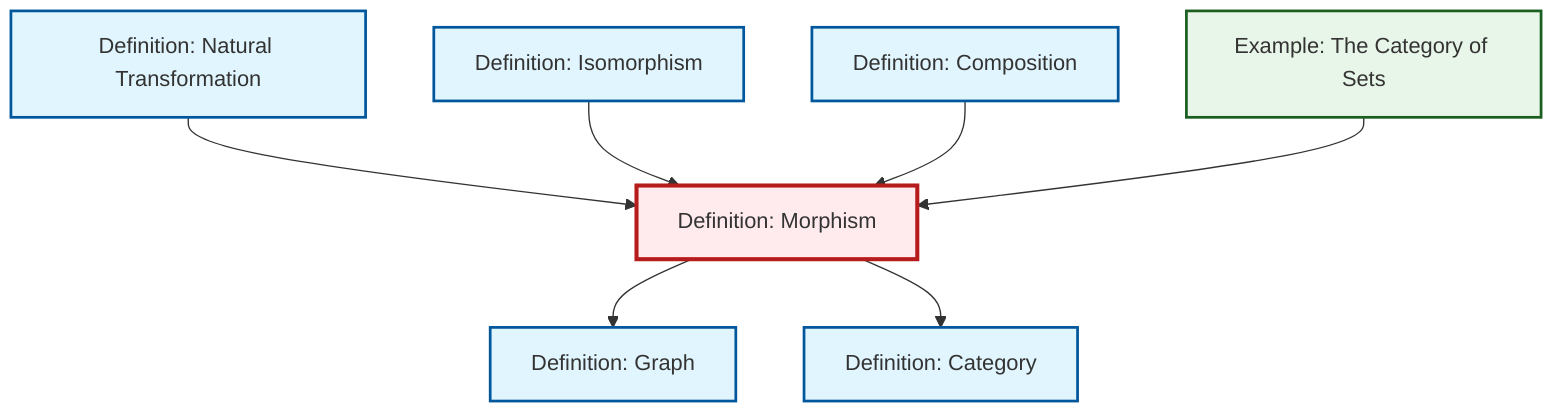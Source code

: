 graph TD
    classDef definition fill:#e1f5fe,stroke:#01579b,stroke-width:2px
    classDef theorem fill:#f3e5f5,stroke:#4a148c,stroke-width:2px
    classDef axiom fill:#fff3e0,stroke:#e65100,stroke-width:2px
    classDef example fill:#e8f5e9,stroke:#1b5e20,stroke-width:2px
    classDef current fill:#ffebee,stroke:#b71c1c,stroke-width:3px
    def-composition["Definition: Composition"]:::definition
    def-category["Definition: Category"]:::definition
    def-natural-transformation["Definition: Natural Transformation"]:::definition
    def-morphism["Definition: Morphism"]:::definition
    def-graph["Definition: Graph"]:::definition
    ex-set-category["Example: The Category of Sets"]:::example
    def-isomorphism["Definition: Isomorphism"]:::definition
    def-natural-transformation --> def-morphism
    def-morphism --> def-graph
    def-isomorphism --> def-morphism
    def-composition --> def-morphism
    def-morphism --> def-category
    ex-set-category --> def-morphism
    class def-morphism current